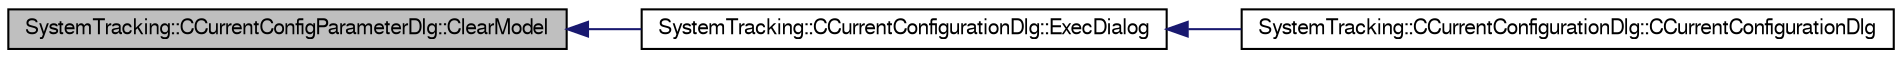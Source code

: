 digraph G
{
  edge [fontname="FreeSans",fontsize="10",labelfontname="FreeSans",labelfontsize="10"];
  node [fontname="FreeSans",fontsize="10",shape=record];
  rankdir="LR";
  Node1 [label="SystemTracking::CCurrentConfigParameterDlg::ClearModel",height=0.2,width=0.4,color="black", fillcolor="grey75", style="filled" fontcolor="black"];
  Node1 -> Node2 [dir="back",color="midnightblue",fontsize="10",style="solid",fontname="FreeSans"];
  Node2 [label="SystemTracking::CCurrentConfigurationDlg::ExecDialog",height=0.2,width=0.4,color="black", fillcolor="white", style="filled",URL="$classSystemTracking_1_1CCurrentConfigurationDlg.html#a7a222f0187854b93972414bbade9bc4c",tooltip="Pop&#39;s up a dialog for SubModule parameters."];
  Node2 -> Node3 [dir="back",color="midnightblue",fontsize="10",style="solid",fontname="FreeSans"];
  Node3 [label="SystemTracking::CCurrentConfigurationDlg::CCurrentConfigurationDlg",height=0.2,width=0.4,color="black", fillcolor="white", style="filled",URL="$classSystemTracking_1_1CCurrentConfigurationDlg.html#acffffa17cb0e3f30d8498d2217046e42",tooltip="Default constructor."];
}
